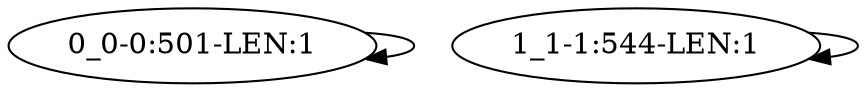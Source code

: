 digraph G {
    "0_0-0:501-LEN:1" -> "0_0-0:501-LEN:1";
    "1_1-1:544-LEN:1" -> "1_1-1:544-LEN:1";
}
